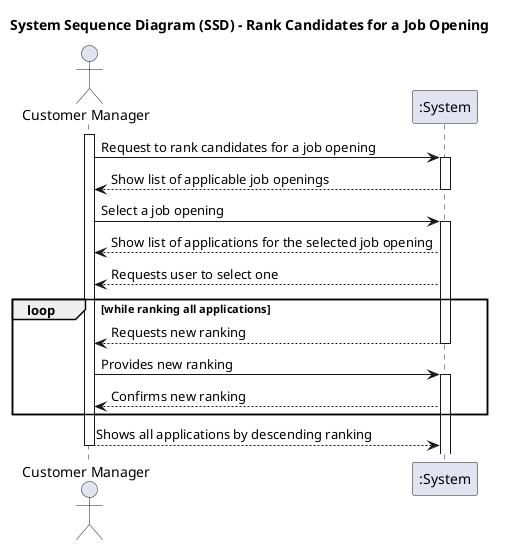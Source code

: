 @startuml
'skinparam monochrome true
'skinparam packageStyle rectangle
'skinparam shadowing false

title System Sequence Diagram (SSD) - Rank Candidates for a Job Opening

actor "Customer Manager" as Agent
participant ":System" as System

activate Agent

Agent -> System : Request to rank candidates for a job opening
activate System
System --> Agent: Show list of applicable job openings
deactivate

Agent -> System : Select a job opening
activate System
System --> Agent : Show list of applications for the selected job opening
System --> Agent : Requests user to select one



loop while ranking all applications

System --> Agent : Requests new ranking
deactivate
Agent -> System : Provides new ranking
activate System
System --> Agent  : Confirms new ranking

end loop

Agent --> System : Shows all applications by descending ranking


deactivate Agent

@enduml